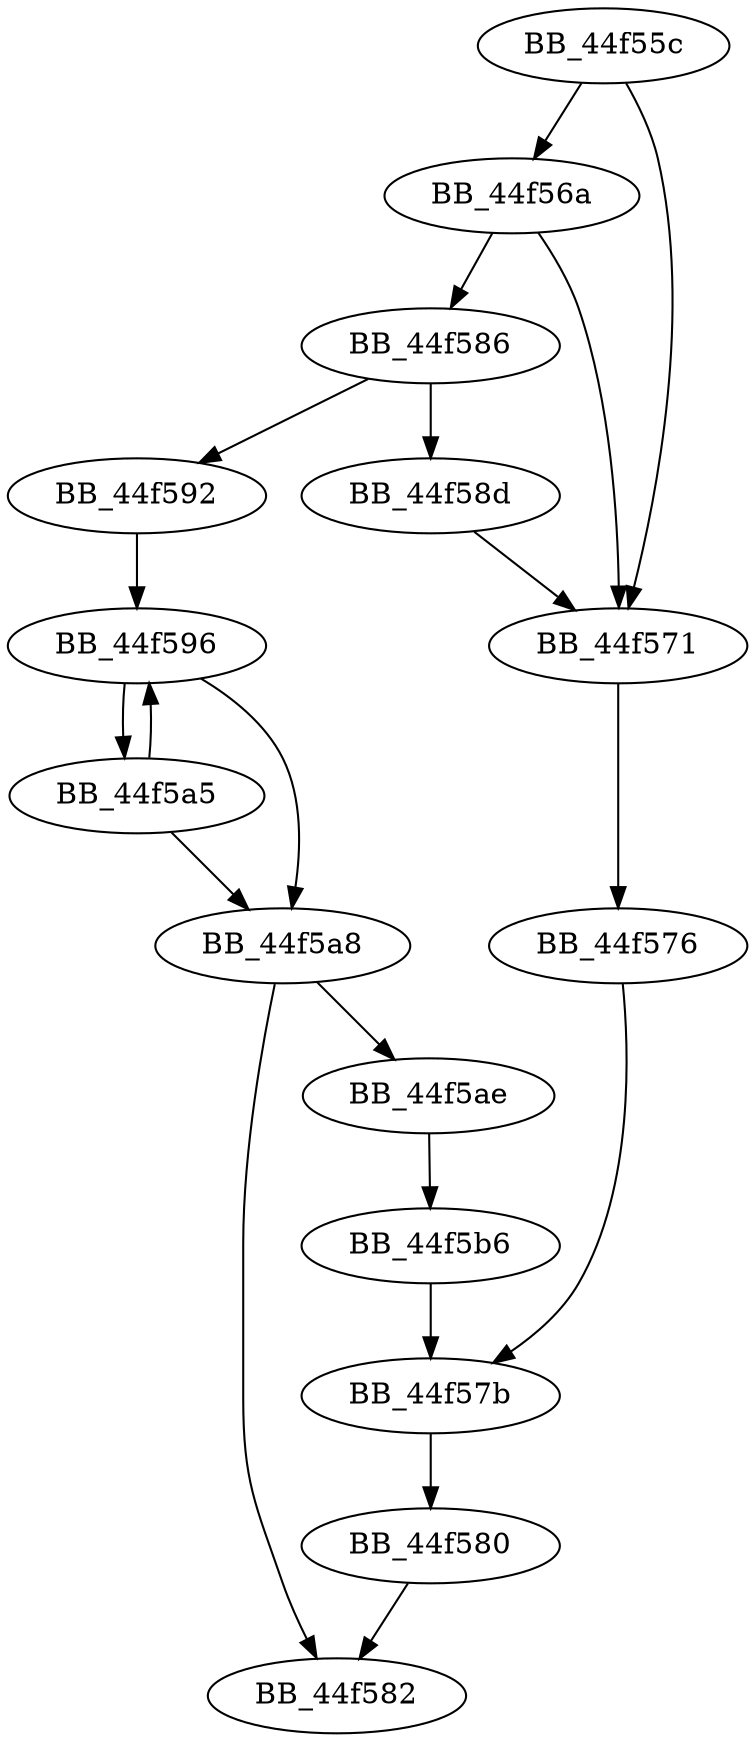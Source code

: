 DiGraph sub_44F55C{
BB_44f55c->BB_44f56a
BB_44f55c->BB_44f571
BB_44f56a->BB_44f571
BB_44f56a->BB_44f586
BB_44f571->BB_44f576
BB_44f576->BB_44f57b
BB_44f57b->BB_44f580
BB_44f580->BB_44f582
BB_44f586->BB_44f58d
BB_44f586->BB_44f592
BB_44f58d->BB_44f571
BB_44f592->BB_44f596
BB_44f596->BB_44f5a5
BB_44f596->BB_44f5a8
BB_44f5a5->BB_44f596
BB_44f5a5->BB_44f5a8
BB_44f5a8->BB_44f582
BB_44f5a8->BB_44f5ae
BB_44f5ae->BB_44f5b6
BB_44f5b6->BB_44f57b
}

